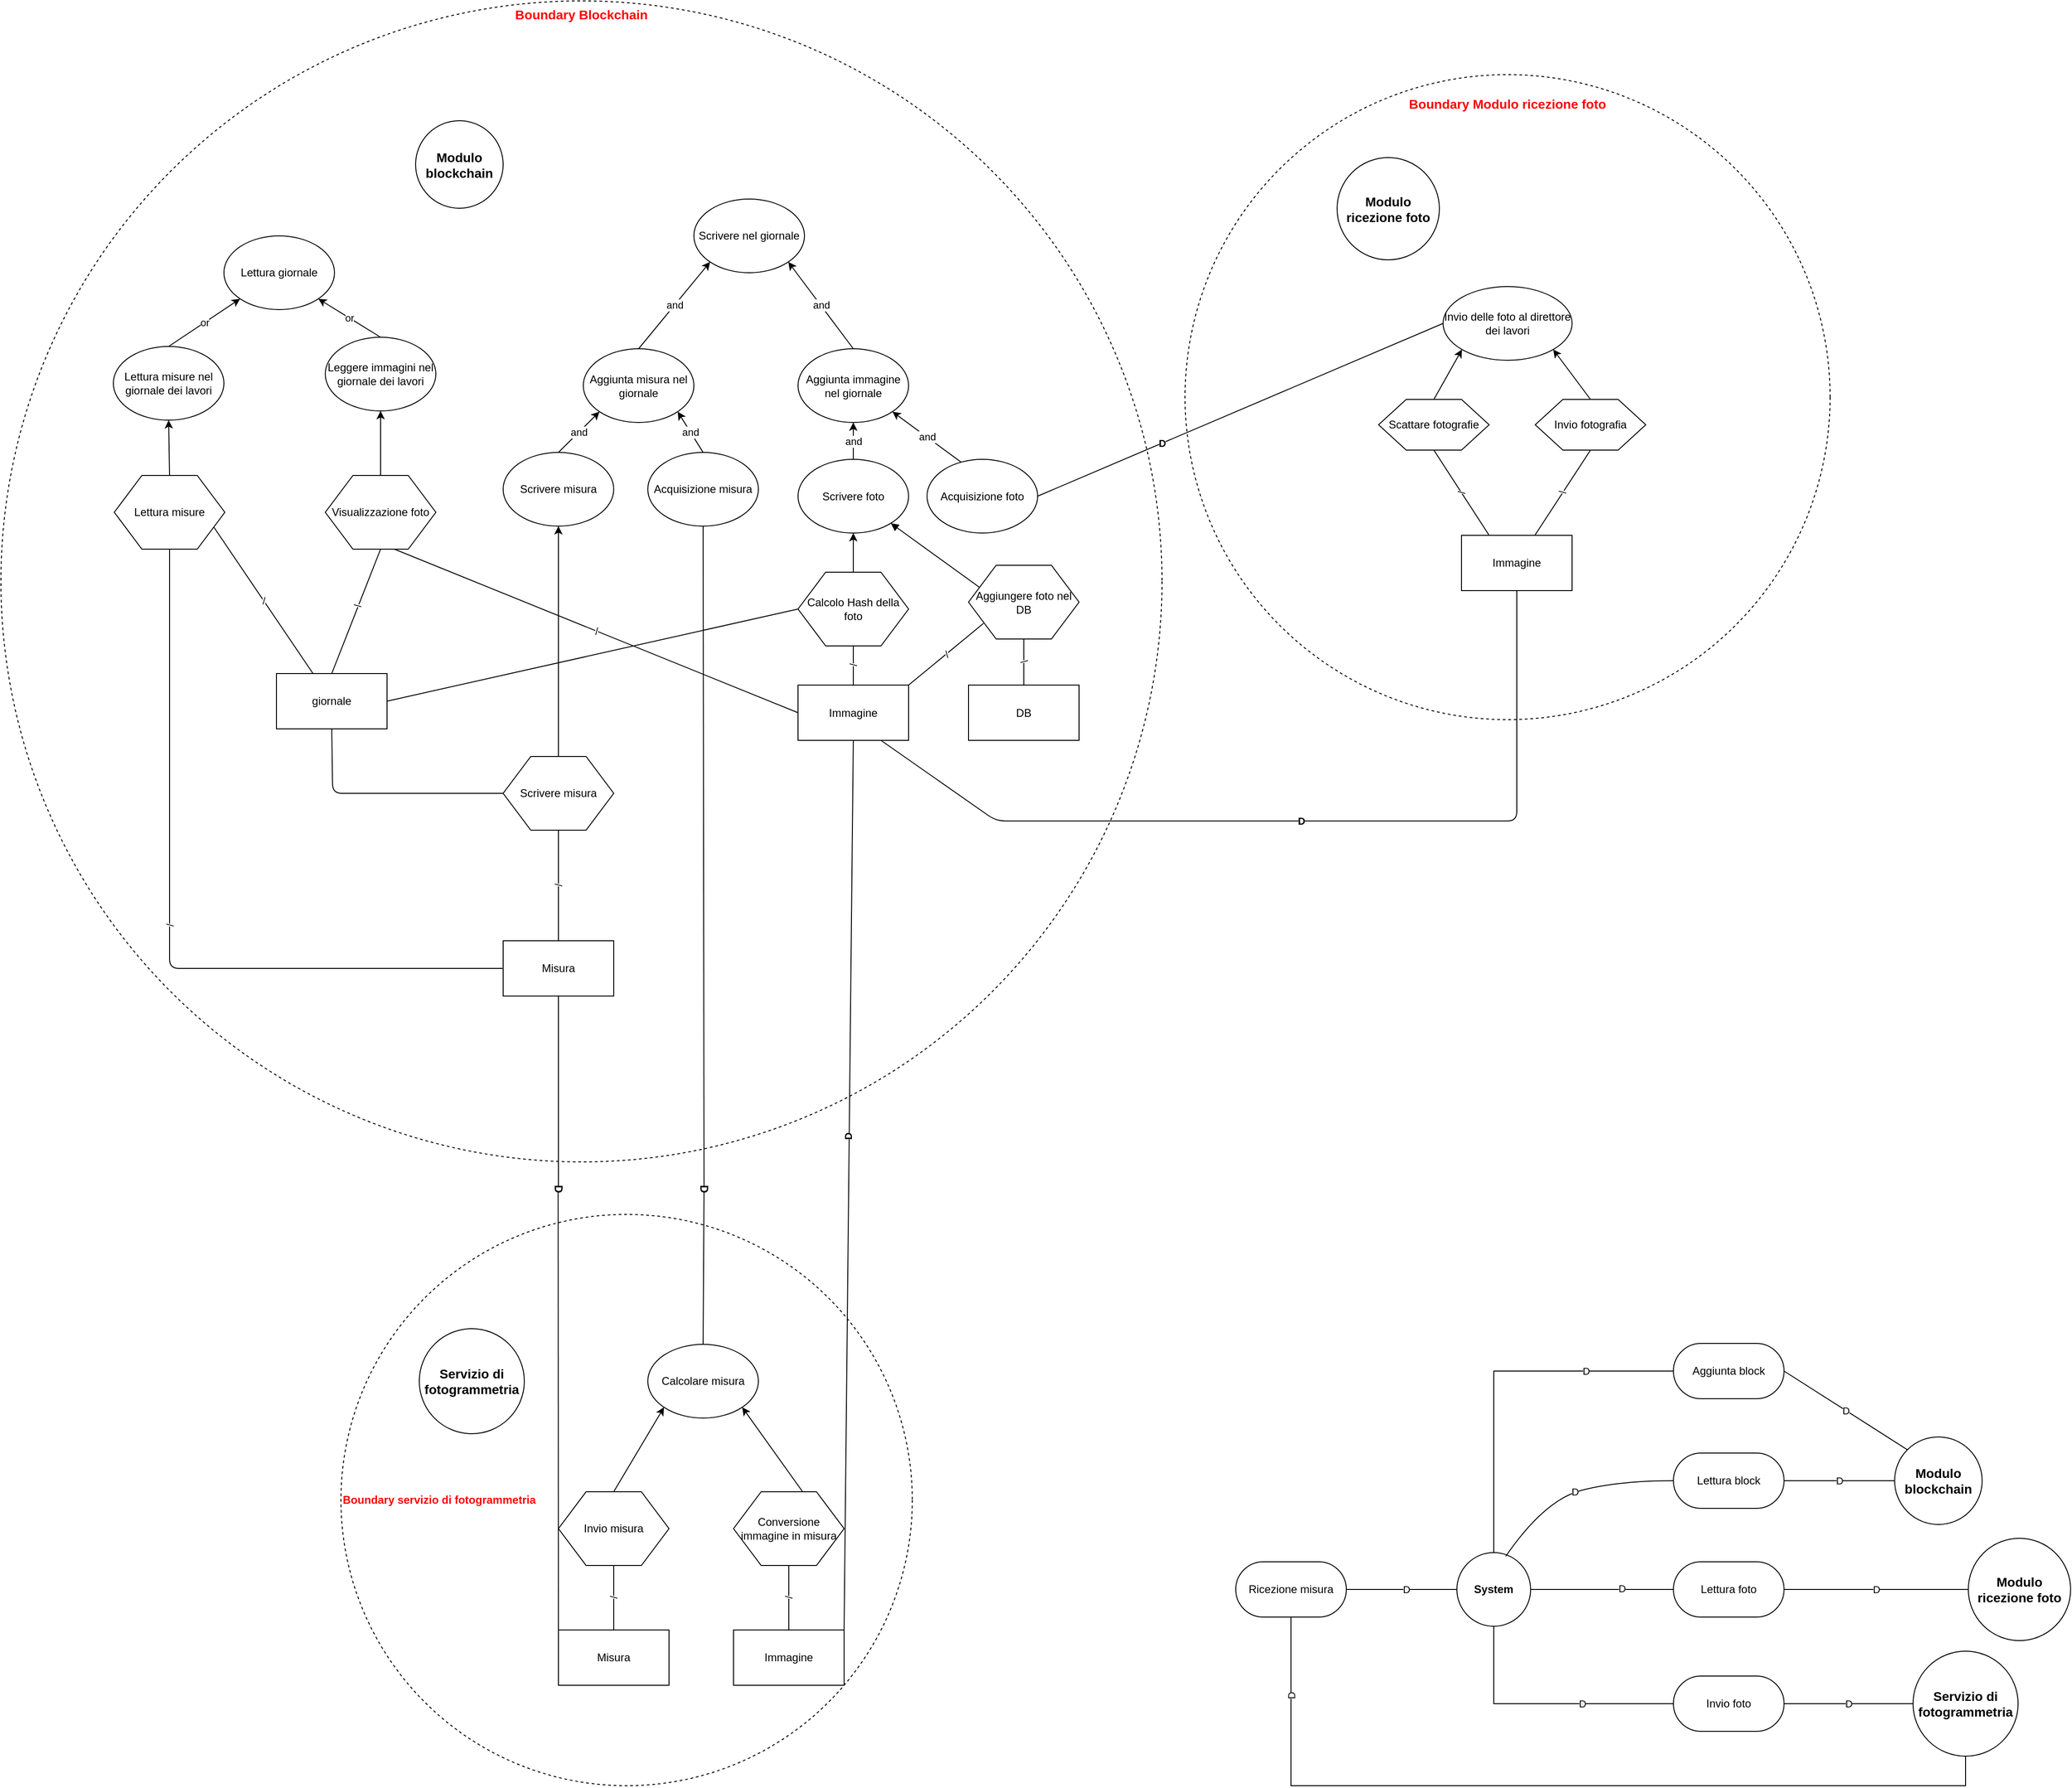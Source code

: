 <mxfile version="13.0.1" type="github">
  <diagram id="WXekA-x_xKKdpQk5buRY" name="Page-1">
    <mxGraphModel dx="2249" dy="1882" grid="1" gridSize="10" guides="1" tooltips="1" connect="1" arrows="1" fold="1" page="1" pageScale="1" pageWidth="827" pageHeight="1169" math="0" shadow="0">
      <root>
        <mxCell id="0" />
        <mxCell id="1" parent="0" />
        <mxCell id="t_3xAI16Gsf8tu39YJwn-109" value="&lt;b&gt;&lt;font color=&quot;#ff0000&quot; style=&quot;font-size: 14px&quot;&gt;Boundary Blockchain&lt;/font&gt;&lt;/b&gt;" style="ellipse;whiteSpace=wrap;html=1;aspect=fixed;dashed=1;fillColor=none;align=center;verticalAlign=top;" parent="1" vertex="1">
          <mxGeometry x="-10" y="-10" width="1260" height="1260" as="geometry" />
        </mxCell>
        <mxCell id="t_3xAI16Gsf8tu39YJwn-1" value="" style="endArrow=none;html=1;entryX=0.5;entryY=1;entryDx=0;entryDy=0;exitX=0.5;exitY=0;exitDx=0;exitDy=0;horizontal=1;fontStyle=1;labelPosition=center;verticalLabelPosition=middle;align=center;verticalAlign=middle;anchorPointDirection=1;" parent="1" source="t_3xAI16Gsf8tu39YJwn-67" target="t_3xAI16Gsf8tu39YJwn-53" edge="1">
          <mxGeometry x="-0.618" y="12" width="50" height="50" relative="1" as="geometry">
            <mxPoint x="695" y="760" as="sourcePoint" />
            <mxPoint x="745" y="710" as="targetPoint" />
            <mxPoint as="offset" />
          </mxGeometry>
        </mxCell>
        <mxCell id="t_3xAI16Gsf8tu39YJwn-3" value="&lt;b&gt;&lt;font style=&quot;font-size: 14px&quot;&gt;Modulo blockchain&lt;/font&gt;&lt;/b&gt;" style="ellipse;whiteSpace=wrap;html=1;aspect=fixed;" parent="1" vertex="1">
          <mxGeometry x="2045" y="1548.5" width="95" height="95" as="geometry" />
        </mxCell>
        <mxCell id="t_3xAI16Gsf8tu39YJwn-4" value="&lt;b style=&quot;font-size: 14px;&quot;&gt;Servizio di fotogrammetria&lt;/b&gt;" style="ellipse;whiteSpace=wrap;html=1;aspect=fixed;fontSize=14;" parent="1" vertex="1">
          <mxGeometry x="444" y="1431" width="114" height="114" as="geometry" />
        </mxCell>
        <mxCell id="t_3xAI16Gsf8tu39YJwn-5" value="Invio fotografia" style="shape=hexagon;perimeter=hexagonPerimeter2;whiteSpace=wrap;html=1;" parent="1" vertex="1">
          <mxGeometry x="1655" y="422.5" width="120" height="55" as="geometry" />
        </mxCell>
        <mxCell id="t_3xAI16Gsf8tu39YJwn-6" value="Scattare fotografie" style="shape=hexagon;perimeter=hexagonPerimeter2;whiteSpace=wrap;html=1;" parent="1" vertex="1">
          <mxGeometry x="1485" y="422.5" width="120" height="55" as="geometry" />
        </mxCell>
        <mxCell id="t_3xAI16Gsf8tu39YJwn-7" value="Invio delle foto al direttore dei lavori" style="ellipse;whiteSpace=wrap;html=1;" parent="1" vertex="1">
          <mxGeometry x="1555" y="300" width="140" height="80" as="geometry" />
        </mxCell>
        <mxCell id="t_3xAI16Gsf8tu39YJwn-8" value="Immagine" style="rounded=0;whiteSpace=wrap;html=1;" parent="1" vertex="1">
          <mxGeometry x="855" y="732.5" width="120" height="60" as="geometry" />
        </mxCell>
        <mxCell id="t_3xAI16Gsf8tu39YJwn-9" value="D" style="endArrow=none;html=1;entryX=0;entryY=0.5;entryDx=0;entryDy=0;exitX=1;exitY=0.5;exitDx=0;exitDy=0;horizontal=1;verticalAlign=middle;comic=0;fontStyle=1" parent="1" source="t_3xAI16Gsf8tu39YJwn-47" target="t_3xAI16Gsf8tu39YJwn-7" edge="1">
          <mxGeometry x="-0.386" width="50" height="50" relative="1" as="geometry">
            <mxPoint x="905" y="515" as="sourcePoint" />
            <mxPoint x="955" y="465" as="targetPoint" />
            <mxPoint as="offset" />
          </mxGeometry>
        </mxCell>
        <mxCell id="t_3xAI16Gsf8tu39YJwn-10" value="Calcolo Hash della foto" style="shape=hexagon;perimeter=hexagonPerimeter2;whiteSpace=wrap;html=1;" parent="1" vertex="1">
          <mxGeometry x="855" y="610" width="120" height="80" as="geometry" />
        </mxCell>
        <mxCell id="t_3xAI16Gsf8tu39YJwn-11" value="Aggiunta immagine nel giornale" style="ellipse;whiteSpace=wrap;html=1;" parent="1" vertex="1">
          <mxGeometry x="855" y="367.5" width="120" height="80" as="geometry" />
        </mxCell>
        <mxCell id="t_3xAI16Gsf8tu39YJwn-12" value="Lettura giornale" style="ellipse;whiteSpace=wrap;html=1;" parent="1" vertex="1">
          <mxGeometry x="232" y="245" width="120" height="80" as="geometry" />
        </mxCell>
        <mxCell id="t_3xAI16Gsf8tu39YJwn-13" value="Scrivere nel giornale" style="ellipse;whiteSpace=wrap;html=1;" parent="1" vertex="1">
          <mxGeometry x="742" y="205" width="120" height="80" as="geometry" />
        </mxCell>
        <mxCell id="t_3xAI16Gsf8tu39YJwn-14" value="Lettura misure nel giornale dei lavori" style="ellipse;whiteSpace=wrap;html=1;" parent="1" vertex="1">
          <mxGeometry x="112" y="365" width="120" height="80" as="geometry" />
        </mxCell>
        <mxCell id="t_3xAI16Gsf8tu39YJwn-15" value="Leggere immagini nel giornale dei lavori" style="ellipse;whiteSpace=wrap;html=1;" parent="1" vertex="1">
          <mxGeometry x="342" y="355" width="120" height="80" as="geometry" />
        </mxCell>
        <mxCell id="t_3xAI16Gsf8tu39YJwn-16" value="Lettura misure" style="shape=hexagon;perimeter=hexagonPerimeter2;whiteSpace=wrap;html=1;" parent="1" vertex="1">
          <mxGeometry x="113" y="505" width="120" height="80" as="geometry" />
        </mxCell>
        <mxCell id="t_3xAI16Gsf8tu39YJwn-17" value="Visualizzazione foto" style="shape=hexagon;perimeter=hexagonPerimeter2;whiteSpace=wrap;html=1;" parent="1" vertex="1">
          <mxGeometry x="342" y="505" width="120" height="80" as="geometry" />
        </mxCell>
        <mxCell id="t_3xAI16Gsf8tu39YJwn-18" value="giornale" style="rounded=0;whiteSpace=wrap;html=1;" parent="1" vertex="1">
          <mxGeometry x="289" y="720" width="120" height="60" as="geometry" />
        </mxCell>
        <mxCell id="t_3xAI16Gsf8tu39YJwn-19" value="" style="endArrow=none;html=1;exitX=1;exitY=0.5;exitDx=0;exitDy=0;horizontal=0;entryX=0;entryY=0.5;entryDx=0;entryDy=0;fontStyle=1" parent="1" source="t_3xAI16Gsf8tu39YJwn-18" target="t_3xAI16Gsf8tu39YJwn-10" edge="1">
          <mxGeometry x="0.463" y="88" width="50" height="50" relative="1" as="geometry">
            <mxPoint x="192" y="815" as="sourcePoint" />
            <mxPoint x="572" y="485" as="targetPoint" />
            <mxPoint as="offset" />
          </mxGeometry>
        </mxCell>
        <mxCell id="t_3xAI16Gsf8tu39YJwn-20" value="Aggiunta misura nel giornale" style="ellipse;whiteSpace=wrap;html=1;" parent="1" vertex="1">
          <mxGeometry x="622" y="367.5" width="120" height="80" as="geometry" />
        </mxCell>
        <mxCell id="t_3xAI16Gsf8tu39YJwn-21" value="Conversione immagine in misura" style="shape=hexagon;perimeter=hexagonPerimeter2;whiteSpace=wrap;html=1;" parent="1" vertex="1">
          <mxGeometry x="785" y="1608" width="120" height="80" as="geometry" />
        </mxCell>
        <mxCell id="t_3xAI16Gsf8tu39YJwn-22" value="Immagine" style="rounded=0;whiteSpace=wrap;html=1;" parent="1" vertex="1">
          <mxGeometry x="785" y="1758" width="120" height="60" as="geometry" />
        </mxCell>
        <mxCell id="t_3xAI16Gsf8tu39YJwn-23" value="Misura" style="rounded=0;whiteSpace=wrap;html=1;" parent="1" vertex="1">
          <mxGeometry x="535" y="1010" width="120" height="60" as="geometry" />
        </mxCell>
        <mxCell id="t_3xAI16Gsf8tu39YJwn-24" value="" style="endArrow=none;html=1;entryX=0.5;entryY=1;entryDx=0;entryDy=0;horizontal=1;exitX=0;exitY=0.5;exitDx=0;exitDy=0;fontStyle=1" parent="1" source="t_3xAI16Gsf8tu39YJwn-68" target="t_3xAI16Gsf8tu39YJwn-23" edge="1">
          <mxGeometry x="0.581" width="50" height="50" relative="1" as="geometry">
            <mxPoint x="905" y="1475" as="sourcePoint" />
            <mxPoint x="975" y="705" as="targetPoint" />
            <mxPoint as="offset" />
          </mxGeometry>
        </mxCell>
        <mxCell id="t_3xAI16Gsf8tu39YJwn-25" value="or" style="endArrow=classic;html=1;entryX=0;entryY=1;entryDx=0;entryDy=0;exitX=0.5;exitY=0;exitDx=0;exitDy=0;" parent="1" source="t_3xAI16Gsf8tu39YJwn-14" target="t_3xAI16Gsf8tu39YJwn-12" edge="1">
          <mxGeometry width="50" height="50" relative="1" as="geometry">
            <mxPoint x="722" y="605" as="sourcePoint" />
            <mxPoint x="772" y="555" as="targetPoint" />
          </mxGeometry>
        </mxCell>
        <mxCell id="t_3xAI16Gsf8tu39YJwn-26" value="or" style="endArrow=classic;html=1;entryX=1;entryY=1;entryDx=0;entryDy=0;exitX=0.5;exitY=0;exitDx=0;exitDy=0;" parent="1" source="t_3xAI16Gsf8tu39YJwn-15" target="t_3xAI16Gsf8tu39YJwn-12" edge="1">
          <mxGeometry width="50" height="50" relative="1" as="geometry">
            <mxPoint x="262" y="365" as="sourcePoint" />
            <mxPoint x="299.574" y="333.284" as="targetPoint" />
          </mxGeometry>
        </mxCell>
        <mxCell id="t_3xAI16Gsf8tu39YJwn-27" value="" style="endArrow=classic;html=1;entryX=0.5;entryY=1;entryDx=0;entryDy=0;exitX=0.5;exitY=0;exitDx=0;exitDy=0;" parent="1" source="t_3xAI16Gsf8tu39YJwn-17" target="t_3xAI16Gsf8tu39YJwn-15" edge="1">
          <mxGeometry width="50" height="50" relative="1" as="geometry">
            <mxPoint x="502" y="495" as="sourcePoint" />
            <mxPoint x="552" y="445" as="targetPoint" />
          </mxGeometry>
        </mxCell>
        <mxCell id="t_3xAI16Gsf8tu39YJwn-28" value="" style="endArrow=classic;html=1;entryX=0.5;entryY=1;entryDx=0;entryDy=0;exitX=0.5;exitY=0;exitDx=0;exitDy=0;" parent="1" source="t_3xAI16Gsf8tu39YJwn-16" target="t_3xAI16Gsf8tu39YJwn-14" edge="1">
          <mxGeometry width="50" height="50" relative="1" as="geometry">
            <mxPoint x="332" y="495" as="sourcePoint" />
            <mxPoint x="332" y="455" as="targetPoint" />
          </mxGeometry>
        </mxCell>
        <mxCell id="t_3xAI16Gsf8tu39YJwn-29" value="/" style="endArrow=none;html=1;exitX=0;exitY=0.5;exitDx=0;exitDy=0;horizontal=0;entryX=0.5;entryY=1;entryDx=0;entryDy=0;" parent="1" source="t_3xAI16Gsf8tu39YJwn-23" target="t_3xAI16Gsf8tu39YJwn-16" edge="1">
          <mxGeometry width="50" height="50" relative="1" as="geometry">
            <mxPoint x="173" y="690" as="sourcePoint" />
            <mxPoint x="472" y="455" as="targetPoint" />
            <Array as="points">
              <mxPoint x="173" y="1040" />
            </Array>
          </mxGeometry>
        </mxCell>
        <mxCell id="t_3xAI16Gsf8tu39YJwn-30" value="/" style="endArrow=none;html=1;horizontal=0;exitX=0.5;exitY=0;exitDx=0;exitDy=0;entryX=0.5;entryY=1;entryDx=0;entryDy=0;" parent="1" source="t_3xAI16Gsf8tu39YJwn-18" target="t_3xAI16Gsf8tu39YJwn-17" edge="1">
          <mxGeometry x="0.077" width="50" height="50" relative="1" as="geometry">
            <mxPoint x="402" y="620" as="sourcePoint" />
            <mxPoint x="402" y="580" as="targetPoint" />
            <mxPoint as="offset" />
          </mxGeometry>
        </mxCell>
        <mxCell id="t_3xAI16Gsf8tu39YJwn-31" value="and" style="endArrow=classic;html=1;entryX=1;entryY=1;entryDx=0;entryDy=0;exitX=0.5;exitY=0;exitDx=0;exitDy=0;" parent="1" source="t_3xAI16Gsf8tu39YJwn-11" target="t_3xAI16Gsf8tu39YJwn-13" edge="1">
          <mxGeometry width="50" height="50" relative="1" as="geometry">
            <mxPoint x="672" y="330" as="sourcePoint" />
            <mxPoint x="699.574" y="278.284" as="targetPoint" />
          </mxGeometry>
        </mxCell>
        <mxCell id="t_3xAI16Gsf8tu39YJwn-32" value="and" style="endArrow=classic;html=1;exitX=0.5;exitY=0;exitDx=0;exitDy=0;entryX=0;entryY=1;entryDx=0;entryDy=0;" parent="1" source="t_3xAI16Gsf8tu39YJwn-20" target="t_3xAI16Gsf8tu39YJwn-13" edge="1">
          <mxGeometry width="50" height="50" relative="1" as="geometry">
            <mxPoint x="822" y="330" as="sourcePoint" />
            <mxPoint x="784.426" y="278.284" as="targetPoint" />
          </mxGeometry>
        </mxCell>
        <mxCell id="t_3xAI16Gsf8tu39YJwn-33" value="" style="endArrow=classic;html=1;entryX=0.5;entryY=1;entryDx=0;entryDy=0;exitX=0.5;exitY=0;exitDx=0;exitDy=0;" parent="1" source="t_3xAI16Gsf8tu39YJwn-10" target="t_3xAI16Gsf8tu39YJwn-48" edge="1">
          <mxGeometry width="50" height="50" relative="1" as="geometry">
            <mxPoint x="705" y="547.5" as="sourcePoint" />
            <mxPoint x="705" y="507.5" as="targetPoint" />
          </mxGeometry>
        </mxCell>
        <mxCell id="t_3xAI16Gsf8tu39YJwn-34" value="/" style="endArrow=none;html=1;exitX=0.5;exitY=0;exitDx=0;exitDy=0;horizontal=0;entryX=0.5;entryY=1;entryDx=0;entryDy=0;" parent="1" source="t_3xAI16Gsf8tu39YJwn-8" target="t_3xAI16Gsf8tu39YJwn-10" edge="1">
          <mxGeometry width="50" height="50" relative="1" as="geometry">
            <mxPoint x="545" y="787.5" as="sourcePoint" />
            <mxPoint x="915.0" y="777.5" as="targetPoint" />
          </mxGeometry>
        </mxCell>
        <mxCell id="t_3xAI16Gsf8tu39YJwn-35" value="/" style="endArrow=none;html=1;exitX=0.5;exitY=0;exitDx=0;exitDy=0;horizontal=0;entryX=0.5;entryY=1;entryDx=0;entryDy=0;" parent="1" source="t_3xAI16Gsf8tu39YJwn-23" target="t_3xAI16Gsf8tu39YJwn-57" edge="1">
          <mxGeometry width="50" height="50" relative="1" as="geometry">
            <mxPoint x="22" y="1022.5" as="sourcePoint" />
            <mxPoint x="682" y="897.5" as="targetPoint" />
          </mxGeometry>
        </mxCell>
        <mxCell id="t_3xAI16Gsf8tu39YJwn-36" value="" style="endArrow=classic;html=1;entryX=1;entryY=1;entryDx=0;entryDy=0;exitX=0.5;exitY=0;exitDx=0;exitDy=0;" parent="1" source="t_3xAI16Gsf8tu39YJwn-5" target="t_3xAI16Gsf8tu39YJwn-7" edge="1">
          <mxGeometry width="50" height="50" relative="1" as="geometry">
            <mxPoint x="845" y="510" as="sourcePoint" />
            <mxPoint x="845" y="465" as="targetPoint" />
          </mxGeometry>
        </mxCell>
        <mxCell id="t_3xAI16Gsf8tu39YJwn-37" value="/" style="endArrow=none;html=1;entryX=0.5;entryY=0;entryDx=0;entryDy=0;exitX=0.5;exitY=1;exitDx=0;exitDy=0;horizontal=0;" parent="1" source="t_3xAI16Gsf8tu39YJwn-21" target="t_3xAI16Gsf8tu39YJwn-22" edge="1">
          <mxGeometry width="50" height="50" relative="1" as="geometry">
            <mxPoint x="608" y="1797" as="sourcePoint" />
            <mxPoint x="658" y="1747" as="targetPoint" />
          </mxGeometry>
        </mxCell>
        <mxCell id="t_3xAI16Gsf8tu39YJwn-38" value="Immagine" style="rounded=0;whiteSpace=wrap;html=1;" parent="1" vertex="1">
          <mxGeometry x="1575" y="570" width="120" height="60" as="geometry" />
        </mxCell>
        <mxCell id="t_3xAI16Gsf8tu39YJwn-42" value="Calcolare misura" style="ellipse;whiteSpace=wrap;html=1;" parent="1" vertex="1">
          <mxGeometry x="692" y="1448" width="120" height="80" as="geometry" />
        </mxCell>
        <mxCell id="t_3xAI16Gsf8tu39YJwn-43" value="" style="endArrow=classic;html=1;exitX=0.625;exitY=0;exitDx=0;exitDy=0;entryX=1;entryY=1;entryDx=0;entryDy=0;" parent="1" source="t_3xAI16Gsf8tu39YJwn-21" target="t_3xAI16Gsf8tu39YJwn-42" edge="1">
          <mxGeometry width="50" height="50" relative="1" as="geometry">
            <mxPoint x="472" y="1727" as="sourcePoint" />
            <mxPoint x="522" y="1677" as="targetPoint" />
          </mxGeometry>
        </mxCell>
        <mxCell id="t_3xAI16Gsf8tu39YJwn-44" value="/" style="endArrow=none;html=1;entryX=0.5;entryY=1;entryDx=0;entryDy=0;horizontal=0;" parent="1" source="t_3xAI16Gsf8tu39YJwn-38" target="t_3xAI16Gsf8tu39YJwn-5" edge="1">
          <mxGeometry width="50" height="50" relative="1" as="geometry">
            <mxPoint x="1695" y="585" as="sourcePoint" />
            <mxPoint x="1745" y="535" as="targetPoint" />
          </mxGeometry>
        </mxCell>
        <mxCell id="t_3xAI16Gsf8tu39YJwn-45" value="/" style="endArrow=none;html=1;entryX=0.5;entryY=1;entryDx=0;entryDy=0;exitX=0.25;exitY=0;exitDx=0;exitDy=0;horizontal=0;" parent="1" source="t_3xAI16Gsf8tu39YJwn-38" target="t_3xAI16Gsf8tu39YJwn-6" edge="1">
          <mxGeometry width="50" height="50" relative="1" as="geometry">
            <mxPoint x="1695" y="585" as="sourcePoint" />
            <mxPoint x="1745" y="535" as="targetPoint" />
          </mxGeometry>
        </mxCell>
        <mxCell id="t_3xAI16Gsf8tu39YJwn-46" value="" style="endArrow=classic;html=1;entryX=0;entryY=1;entryDx=0;entryDy=0;exitX=0.5;exitY=0;exitDx=0;exitDy=0;" parent="1" source="t_3xAI16Gsf8tu39YJwn-6" target="t_3xAI16Gsf8tu39YJwn-7" edge="1">
          <mxGeometry width="50" height="50" relative="1" as="geometry">
            <mxPoint x="1695" y="585" as="sourcePoint" />
            <mxPoint x="1745" y="535" as="targetPoint" />
          </mxGeometry>
        </mxCell>
        <mxCell id="t_3xAI16Gsf8tu39YJwn-47" value="Acquisizione foto" style="ellipse;whiteSpace=wrap;html=1;" parent="1" vertex="1">
          <mxGeometry x="995" y="487.5" width="120" height="80" as="geometry" />
        </mxCell>
        <mxCell id="t_3xAI16Gsf8tu39YJwn-48" value="Scrivere foto" style="ellipse;whiteSpace=wrap;html=1;" parent="1" vertex="1">
          <mxGeometry x="855" y="487.5" width="120" height="80" as="geometry" />
        </mxCell>
        <mxCell id="t_3xAI16Gsf8tu39YJwn-49" value="and" style="endArrow=classic;html=1;entryX=0.5;entryY=1;entryDx=0;entryDy=0;exitX=0.5;exitY=0;exitDx=0;exitDy=0;" parent="1" source="t_3xAI16Gsf8tu39YJwn-48" target="t_3xAI16Gsf8tu39YJwn-11" edge="1">
          <mxGeometry width="50" height="50" relative="1" as="geometry">
            <mxPoint x="968" y="622.5" as="sourcePoint" />
            <mxPoint x="1018" y="572.5" as="targetPoint" />
          </mxGeometry>
        </mxCell>
        <mxCell id="t_3xAI16Gsf8tu39YJwn-50" value="and" style="endArrow=classic;html=1;entryX=1;entryY=1;entryDx=0;entryDy=0;exitX=0.308;exitY=0.038;exitDx=0;exitDy=0;exitPerimeter=0;" parent="1" source="t_3xAI16Gsf8tu39YJwn-47" target="t_3xAI16Gsf8tu39YJwn-11" edge="1">
          <mxGeometry width="50" height="50" relative="1" as="geometry">
            <mxPoint x="968" y="622.5" as="sourcePoint" />
            <mxPoint x="1018" y="572.5" as="targetPoint" />
          </mxGeometry>
        </mxCell>
        <mxCell id="t_3xAI16Gsf8tu39YJwn-51" value="D" style="endArrow=none;html=1;exitX=0.75;exitY=1;exitDx=0;exitDy=0;entryX=0.5;entryY=1;entryDx=0;entryDy=0;fontStyle=1" parent="1" source="t_3xAI16Gsf8tu39YJwn-8" target="t_3xAI16Gsf8tu39YJwn-38" edge="1">
          <mxGeometry width="50" height="50" relative="1" as="geometry">
            <mxPoint x="855" y="580" as="sourcePoint" />
            <mxPoint x="905" y="530" as="targetPoint" />
            <Array as="points">
              <mxPoint x="1070" y="880" />
              <mxPoint x="1635" y="880" />
            </Array>
          </mxGeometry>
        </mxCell>
        <mxCell id="t_3xAI16Gsf8tu39YJwn-52" value="/" style="endArrow=none;html=1;entryX=0.625;entryY=1;entryDx=0;entryDy=0;exitX=0;exitY=0.5;exitDx=0;exitDy=0;" parent="1" source="t_3xAI16Gsf8tu39YJwn-8" target="t_3xAI16Gsf8tu39YJwn-17" edge="1">
          <mxGeometry width="50" height="50" relative="1" as="geometry">
            <mxPoint x="485" y="600" as="sourcePoint" />
            <mxPoint x="535" y="550" as="targetPoint" />
          </mxGeometry>
        </mxCell>
        <mxCell id="t_3xAI16Gsf8tu39YJwn-53" value="Acquisizione misura" style="ellipse;whiteSpace=wrap;html=1;" parent="1" vertex="1">
          <mxGeometry x="692" y="480" width="120" height="80" as="geometry" />
        </mxCell>
        <mxCell id="t_3xAI16Gsf8tu39YJwn-54" value="Scrivere misura" style="ellipse;whiteSpace=wrap;html=1;" parent="1" vertex="1">
          <mxGeometry x="535" y="480" width="120" height="80" as="geometry" />
        </mxCell>
        <mxCell id="t_3xAI16Gsf8tu39YJwn-55" value="and" style="endArrow=classic;html=1;entryX=1;entryY=1;entryDx=0;entryDy=0;exitX=0.5;exitY=0;exitDx=0;exitDy=0;" parent="1" source="t_3xAI16Gsf8tu39YJwn-53" target="t_3xAI16Gsf8tu39YJwn-20" edge="1">
          <mxGeometry width="50" height="50" relative="1" as="geometry">
            <mxPoint x="735" y="590" as="sourcePoint" />
            <mxPoint x="785" y="540" as="targetPoint" />
          </mxGeometry>
        </mxCell>
        <mxCell id="t_3xAI16Gsf8tu39YJwn-56" value="and" style="endArrow=classic;html=1;entryX=0;entryY=1;entryDx=0;entryDy=0;exitX=0.5;exitY=0;exitDx=0;exitDy=0;" parent="1" source="t_3xAI16Gsf8tu39YJwn-54" target="t_3xAI16Gsf8tu39YJwn-20" edge="1">
          <mxGeometry width="50" height="50" relative="1" as="geometry">
            <mxPoint x="735" y="590" as="sourcePoint" />
            <mxPoint x="785" y="540" as="targetPoint" />
          </mxGeometry>
        </mxCell>
        <mxCell id="t_3xAI16Gsf8tu39YJwn-57" value="Scrivere misura" style="shape=hexagon;perimeter=hexagonPerimeter2;whiteSpace=wrap;html=1;" parent="1" vertex="1">
          <mxGeometry x="535" y="810" width="120" height="80" as="geometry" />
        </mxCell>
        <mxCell id="t_3xAI16Gsf8tu39YJwn-58" value="" style="endArrow=classic;html=1;exitX=0.5;exitY=0;exitDx=0;exitDy=0;entryX=0.5;entryY=1;entryDx=0;entryDy=0;" parent="1" source="t_3xAI16Gsf8tu39YJwn-57" target="t_3xAI16Gsf8tu39YJwn-54" edge="1">
          <mxGeometry width="50" height="50" relative="1" as="geometry">
            <mxPoint x="625" y="740" as="sourcePoint" />
            <mxPoint x="615" y="560" as="targetPoint" />
          </mxGeometry>
        </mxCell>
        <mxCell id="t_3xAI16Gsf8tu39YJwn-59" value="" style="endArrow=none;html=1;exitX=0.5;exitY=1;exitDx=0;exitDy=0;entryX=0;entryY=0.5;entryDx=0;entryDy=0;" parent="1" source="t_3xAI16Gsf8tu39YJwn-18" target="t_3xAI16Gsf8tu39YJwn-57" edge="1">
          <mxGeometry x="0.384" y="-56" width="50" height="50" relative="1" as="geometry">
            <mxPoint x="625" y="830" as="sourcePoint" />
            <mxPoint x="675" y="780" as="targetPoint" />
            <mxPoint as="offset" />
            <Array as="points">
              <mxPoint x="350" y="850" />
            </Array>
          </mxGeometry>
        </mxCell>
        <mxCell id="t_3xAI16Gsf8tu39YJwn-60" value="/" style="endArrow=none;html=1;entryX=1;entryY=0.75;entryDx=0;entryDy=0;" parent="1" source="t_3xAI16Gsf8tu39YJwn-18" target="t_3xAI16Gsf8tu39YJwn-16" edge="1">
          <mxGeometry width="50" height="50" relative="1" as="geometry">
            <mxPoint x="345" y="830" as="sourcePoint" />
            <mxPoint x="395" y="780" as="targetPoint" />
          </mxGeometry>
        </mxCell>
        <mxCell id="t_3xAI16Gsf8tu39YJwn-61" value="D" style="endArrow=none;html=1;entryX=0.5;entryY=1;entryDx=0;entryDy=0;exitX=1;exitY=0;exitDx=0;exitDy=0;horizontal=0;fontStyle=1" parent="1" source="t_3xAI16Gsf8tu39YJwn-22" target="t_3xAI16Gsf8tu39YJwn-8" edge="1">
          <mxGeometry x="0.108" y="1" width="50" height="50" relative="1" as="geometry">
            <mxPoint x="695" y="960" as="sourcePoint" />
            <mxPoint x="925" y="810" as="targetPoint" />
            <mxPoint as="offset" />
          </mxGeometry>
        </mxCell>
        <mxCell id="t_3xAI16Gsf8tu39YJwn-62" value="Invio misura" style="shape=hexagon;perimeter=hexagonPerimeter2;whiteSpace=wrap;html=1;" parent="1" vertex="1">
          <mxGeometry x="595" y="1608" width="120" height="80" as="geometry" />
        </mxCell>
        <mxCell id="t_3xAI16Gsf8tu39YJwn-63" value="/" style="endArrow=none;html=1;entryX=0.5;entryY=1;entryDx=0;entryDy=0;exitX=0.5;exitY=0;exitDx=0;exitDy=0;horizontal=0;" parent="1" source="t_3xAI16Gsf8tu39YJwn-64" target="t_3xAI16Gsf8tu39YJwn-62" edge="1">
          <mxGeometry width="50" height="50" relative="1" as="geometry">
            <mxPoint x="638" y="1748" as="sourcePoint" />
            <mxPoint x="578" y="1578" as="targetPoint" />
          </mxGeometry>
        </mxCell>
        <mxCell id="t_3xAI16Gsf8tu39YJwn-64" value="Misura" style="rounded=0;whiteSpace=wrap;html=1;" parent="1" vertex="1">
          <mxGeometry x="595" y="1758" width="120" height="60" as="geometry" />
        </mxCell>
        <mxCell id="t_3xAI16Gsf8tu39YJwn-65" value="" style="endArrow=classic;html=1;entryX=0;entryY=1;entryDx=0;entryDy=0;exitX=0.5;exitY=0;exitDx=0;exitDy=0;" parent="1" source="t_3xAI16Gsf8tu39YJwn-62" target="t_3xAI16Gsf8tu39YJwn-42" edge="1">
          <mxGeometry width="50" height="50" relative="1" as="geometry">
            <mxPoint x="528" y="1628" as="sourcePoint" />
            <mxPoint x="578" y="1578" as="targetPoint" />
          </mxGeometry>
        </mxCell>
        <mxCell id="t_3xAI16Gsf8tu39YJwn-66" value="" style="endArrow=none;html=1;entryX=0.5;entryY=1;entryDx=0;entryDy=0;exitX=0.5;exitY=0;exitDx=0;exitDy=0;horizontal=1;fontStyle=1;labelPosition=center;verticalLabelPosition=middle;align=center;verticalAlign=middle;anchorPointDirection=1;" parent="1" source="t_3xAI16Gsf8tu39YJwn-42" target="t_3xAI16Gsf8tu39YJwn-67" edge="1">
          <mxGeometry x="-0.618" y="12" width="50" height="50" relative="1" as="geometry">
            <mxPoint x="752" y="1448" as="sourcePoint" />
            <mxPoint x="752" y="657" as="targetPoint" />
            <mxPoint as="offset" />
          </mxGeometry>
        </mxCell>
        <mxCell id="t_3xAI16Gsf8tu39YJwn-67" value="&lt;b&gt;D&lt;/b&gt;" style="text;html=1;align=center;verticalAlign=middle;resizable=1;points=[];autosize=1;rotation=-180;horizontal=0;direction=east;fillColor=#ffffff;overflow=visible;perimeter=none;container=0;backgroundOutline=0;resizeWidth=1;resizeHeight=1;" parent="1" vertex="1">
          <mxGeometry x="742" y="1276" width="22" height="6" as="geometry" />
        </mxCell>
        <mxCell id="t_3xAI16Gsf8tu39YJwn-68" value="&lt;b&gt;D&lt;/b&gt;" style="text;html=1;align=center;verticalAlign=middle;resizable=1;points=[];autosize=1;rotation=-180;horizontal=0;direction=east;fillColor=#ffffff;overflow=visible;perimeter=none;container=0;backgroundOutline=0;resizeWidth=1;resizeHeight=1;" parent="1" vertex="1">
          <mxGeometry x="584" y="1276" width="22" height="6" as="geometry" />
        </mxCell>
        <mxCell id="t_3xAI16Gsf8tu39YJwn-69" value="" style="endArrow=none;html=1;horizontal=1;exitX=0;exitY=0.5;exitDx=0;exitDy=0;fontStyle=1;entryX=0.514;entryY=-0.058;entryDx=0;entryDy=0;entryPerimeter=0;" parent="1" source="t_3xAI16Gsf8tu39YJwn-64" target="t_3xAI16Gsf8tu39YJwn-68" edge="1">
          <mxGeometry x="0.581" width="50" height="50" relative="1" as="geometry">
            <mxPoint x="595" y="1788" as="sourcePoint" />
            <mxPoint x="595" y="1287" as="targetPoint" />
            <mxPoint as="offset" />
          </mxGeometry>
        </mxCell>
        <mxCell id="t_3xAI16Gsf8tu39YJwn-71" value="&lt;b&gt;&lt;font style=&quot;font-size: 14px&quot;&gt;Modulo ricezione foto&lt;/font&gt;&lt;/b&gt;" style="ellipse;whiteSpace=wrap;html=1;aspect=fixed;" parent="1" vertex="1">
          <mxGeometry x="2125" y="1658.5" width="111" height="111" as="geometry" />
        </mxCell>
        <mxCell id="t_3xAI16Gsf8tu39YJwn-72" value="&lt;b style=&quot;font-size: 14px;&quot;&gt;Servizio di fotogrammetria&lt;/b&gt;" style="ellipse;whiteSpace=wrap;html=1;aspect=fixed;fontSize=14;" parent="1" vertex="1">
          <mxGeometry x="2065" y="1781" width="114" height="114" as="geometry" />
        </mxCell>
        <mxCell id="t_3xAI16Gsf8tu39YJwn-83" value="D" style="edgeStyle=orthogonalEdgeStyle;rounded=0;orthogonalLoop=1;jettySize=auto;html=1;entryX=0;entryY=0.5;entryDx=0;entryDy=0;endArrow=none;endFill=0;" parent="1" source="t_3xAI16Gsf8tu39YJwn-73" target="t_3xAI16Gsf8tu39YJwn-74" edge="1">
          <mxGeometry x="0.28" y="1" relative="1" as="geometry">
            <Array as="points">
              <mxPoint x="1805" y="1714" />
            </Array>
            <mxPoint as="offset" />
          </mxGeometry>
        </mxCell>
        <mxCell id="t_3xAI16Gsf8tu39YJwn-84" value="D" style="edgeStyle=orthogonalEdgeStyle;rounded=0;orthogonalLoop=1;jettySize=auto;html=1;entryX=0;entryY=0.5;entryDx=0;entryDy=0;endArrow=none;endFill=0;" parent="1" source="t_3xAI16Gsf8tu39YJwn-73" target="t_3xAI16Gsf8tu39YJwn-78" edge="1">
          <mxGeometry x="0.286" relative="1" as="geometry">
            <Array as="points">
              <mxPoint x="1610" y="1838" />
            </Array>
            <mxPoint as="offset" />
          </mxGeometry>
        </mxCell>
        <mxCell id="t_3xAI16Gsf8tu39YJwn-86" value="D" style="edgeStyle=orthogonalEdgeStyle;rounded=0;orthogonalLoop=1;jettySize=auto;html=1;entryX=0;entryY=0.5;entryDx=0;entryDy=0;endArrow=none;endFill=0;" parent="1" source="t_3xAI16Gsf8tu39YJwn-73" target="t_3xAI16Gsf8tu39YJwn-85" edge="1">
          <mxGeometry x="-0.542" relative="1" as="geometry">
            <Array as="points">
              <mxPoint x="1610" y="1704" />
            </Array>
            <mxPoint as="offset" />
          </mxGeometry>
        </mxCell>
        <mxCell id="t_3xAI16Gsf8tu39YJwn-95" value="D" style="edgeStyle=orthogonalEdgeStyle;rounded=0;orthogonalLoop=1;jettySize=auto;html=1;entryX=0;entryY=0.5;entryDx=0;entryDy=0;endArrow=none;endFill=0;" parent="1" source="t_3xAI16Gsf8tu39YJwn-73" target="t_3xAI16Gsf8tu39YJwn-90" edge="1">
          <mxGeometry x="0.515" relative="1" as="geometry">
            <Array as="points">
              <mxPoint x="1610" y="1477" />
            </Array>
            <mxPoint as="offset" />
          </mxGeometry>
        </mxCell>
        <mxCell id="t_3xAI16Gsf8tu39YJwn-73" value="&lt;b&gt;System&lt;/b&gt;" style="ellipse;whiteSpace=wrap;html=1;aspect=fixed;" parent="1" vertex="1">
          <mxGeometry x="1570" y="1674" width="80" height="80" as="geometry" />
        </mxCell>
        <mxCell id="t_3xAI16Gsf8tu39YJwn-76" value="D" style="edgeStyle=orthogonalEdgeStyle;rounded=0;orthogonalLoop=1;jettySize=auto;html=1;entryX=0;entryY=0.5;entryDx=0;entryDy=0;endArrow=none;endFill=0;" parent="1" source="t_3xAI16Gsf8tu39YJwn-74" target="t_3xAI16Gsf8tu39YJwn-71" edge="1">
          <mxGeometry relative="1" as="geometry" />
        </mxCell>
        <mxCell id="t_3xAI16Gsf8tu39YJwn-74" value="Lettura foto" style="rounded=1;whiteSpace=wrap;html=1;arcSize=50;" parent="1" vertex="1">
          <mxGeometry x="1805" y="1684" width="120" height="60" as="geometry" />
        </mxCell>
        <mxCell id="t_3xAI16Gsf8tu39YJwn-80" value="D" style="edgeStyle=orthogonalEdgeStyle;rounded=0;orthogonalLoop=1;jettySize=auto;html=1;entryX=0;entryY=0.5;entryDx=0;entryDy=0;endArrow=none;endFill=0;" parent="1" source="t_3xAI16Gsf8tu39YJwn-77" target="t_3xAI16Gsf8tu39YJwn-3" edge="1">
          <mxGeometry relative="1" as="geometry" />
        </mxCell>
        <mxCell id="t_3xAI16Gsf8tu39YJwn-77" value="Lettura block" style="rounded=1;whiteSpace=wrap;html=1;arcSize=50;" parent="1" vertex="1">
          <mxGeometry x="1805" y="1566" width="120" height="60" as="geometry" />
        </mxCell>
        <mxCell id="t_3xAI16Gsf8tu39YJwn-82" value="D" style="edgeStyle=orthogonalEdgeStyle;rounded=0;orthogonalLoop=1;jettySize=auto;html=1;entryX=0;entryY=0.5;entryDx=0;entryDy=0;endArrow=none;endFill=0;" parent="1" source="t_3xAI16Gsf8tu39YJwn-78" target="t_3xAI16Gsf8tu39YJwn-72" edge="1">
          <mxGeometry relative="1" as="geometry" />
        </mxCell>
        <mxCell id="t_3xAI16Gsf8tu39YJwn-78" value="Invio foto" style="rounded=1;whiteSpace=wrap;html=1;arcSize=50;" parent="1" vertex="1">
          <mxGeometry x="1805" y="1808" width="120" height="60" as="geometry" />
        </mxCell>
        <mxCell id="t_3xAI16Gsf8tu39YJwn-89" value="D" style="edgeStyle=orthogonalEdgeStyle;rounded=0;orthogonalLoop=1;jettySize=auto;html=1;entryX=0.5;entryY=1;entryDx=0;entryDy=0;endArrow=none;endFill=0;horizontal=0;" parent="1" source="t_3xAI16Gsf8tu39YJwn-85" target="t_3xAI16Gsf8tu39YJwn-72" edge="1">
          <mxGeometry x="-0.819" relative="1" as="geometry">
            <Array as="points">
              <mxPoint x="1390" y="1927" />
              <mxPoint x="2122" y="1927" />
            </Array>
            <mxPoint as="offset" />
          </mxGeometry>
        </mxCell>
        <mxCell id="t_3xAI16Gsf8tu39YJwn-85" value="Ricezione misura" style="rounded=1;whiteSpace=wrap;html=1;arcSize=50;" parent="1" vertex="1">
          <mxGeometry x="1330" y="1684" width="120" height="60" as="geometry" />
        </mxCell>
        <mxCell id="t_3xAI16Gsf8tu39YJwn-90" value="Aggiunta block" style="rounded=1;whiteSpace=wrap;html=1;arcSize=50;" parent="1" vertex="1">
          <mxGeometry x="1805" y="1447" width="120" height="60" as="geometry" />
        </mxCell>
        <mxCell id="t_3xAI16Gsf8tu39YJwn-93" value="D" style="endArrow=none;html=1;exitX=1;exitY=0.5;exitDx=0;exitDy=0;entryX=0;entryY=0;entryDx=0;entryDy=0;" parent="1" source="t_3xAI16Gsf8tu39YJwn-90" target="t_3xAI16Gsf8tu39YJwn-3" edge="1">
          <mxGeometry width="50" height="50" relative="1" as="geometry">
            <mxPoint x="1955" y="1704.5" as="sourcePoint" />
            <mxPoint x="2005" y="1654.5" as="targetPoint" />
          </mxGeometry>
        </mxCell>
        <mxCell id="t_3xAI16Gsf8tu39YJwn-96" value="D" style="curved=1;endArrow=none;html=1;exitX=0.663;exitY=0.05;exitDx=0;exitDy=0;entryX=0;entryY=0.5;entryDx=0;entryDy=0;endFill=0;exitPerimeter=0;" parent="1" source="t_3xAI16Gsf8tu39YJwn-73" target="t_3xAI16Gsf8tu39YJwn-77" edge="1">
          <mxGeometry width="50" height="50" relative="1" as="geometry">
            <mxPoint x="1805" y="1647" as="sourcePoint" />
            <mxPoint x="1855" y="1597" as="targetPoint" />
            <Array as="points">
              <mxPoint x="1665" y="1617" />
              <mxPoint x="1745" y="1596" />
            </Array>
          </mxGeometry>
        </mxCell>
        <mxCell id="t_3xAI16Gsf8tu39YJwn-97" value="&lt;b&gt;&lt;font style=&quot;font-size: 14px&quot;&gt;Modulo ricezione foto&lt;/font&gt;&lt;/b&gt;" style="ellipse;whiteSpace=wrap;html=1;aspect=fixed;" parent="1" vertex="1">
          <mxGeometry x="1440" y="160" width="111" height="111" as="geometry" />
        </mxCell>
        <mxCell id="t_3xAI16Gsf8tu39YJwn-98" value="&lt;b&gt;&lt;font style=&quot;font-size: 14px&quot;&gt;Modulo blockchain&lt;/font&gt;&lt;/b&gt;" style="ellipse;whiteSpace=wrap;html=1;aspect=fixed;" parent="1" vertex="1">
          <mxGeometry x="440" y="120" width="95" height="95" as="geometry" />
        </mxCell>
        <mxCell id="t_3xAI16Gsf8tu39YJwn-99" value="Aggiungere foto nel DB" style="shape=hexagon;perimeter=hexagonPerimeter2;whiteSpace=wrap;html=1;" parent="1" vertex="1">
          <mxGeometry x="1040" y="602.5" width="120" height="80" as="geometry" />
        </mxCell>
        <mxCell id="t_3xAI16Gsf8tu39YJwn-104" value="\" style="endArrow=none;html=1;exitX=1;exitY=0;exitDx=0;exitDy=0;entryX=0.136;entryY=0.788;entryDx=0;entryDy=0;entryPerimeter=0;" parent="1" source="t_3xAI16Gsf8tu39YJwn-8" target="t_3xAI16Gsf8tu39YJwn-99" edge="1">
          <mxGeometry width="50" height="50" relative="1" as="geometry">
            <mxPoint x="920" y="700" as="sourcePoint" />
            <mxPoint x="970" y="650" as="targetPoint" />
          </mxGeometry>
        </mxCell>
        <mxCell id="t_3xAI16Gsf8tu39YJwn-105" value="" style="endArrow=block;html=1;endFill=1;exitX=0;exitY=0.25;exitDx=0;exitDy=0;" parent="1" source="t_3xAI16Gsf8tu39YJwn-99" target="t_3xAI16Gsf8tu39YJwn-48" edge="1">
          <mxGeometry width="50" height="50" relative="1" as="geometry">
            <mxPoint x="1000" y="610" as="sourcePoint" />
            <mxPoint x="1062" y="668.5" as="targetPoint" />
          </mxGeometry>
        </mxCell>
        <mxCell id="t_3xAI16Gsf8tu39YJwn-107" value="\" style="edgeStyle=orthogonalEdgeStyle;rounded=0;orthogonalLoop=1;jettySize=auto;html=1;entryX=0.5;entryY=1;entryDx=0;entryDy=0;endArrow=none;endFill=0;horizontal=0;" parent="1" source="t_3xAI16Gsf8tu39YJwn-106" target="t_3xAI16Gsf8tu39YJwn-99" edge="1">
          <mxGeometry relative="1" as="geometry" />
        </mxCell>
        <mxCell id="t_3xAI16Gsf8tu39YJwn-106" value="DB" style="rounded=0;whiteSpace=wrap;html=1;" parent="1" vertex="1">
          <mxGeometry x="1040" y="732.5" width="120" height="60" as="geometry" />
        </mxCell>
        <mxCell id="t_3xAI16Gsf8tu39YJwn-110" value="&lt;b&gt;&lt;font color=&quot;#ff0000&quot; style=&quot;font-size: 14px&quot;&gt;&lt;br&gt;Boundary Modulo ricezione foto&lt;/font&gt;&lt;/b&gt;" style="ellipse;whiteSpace=wrap;html=1;aspect=fixed;dashed=1;fillColor=none;align=center;verticalAlign=top;" parent="1" vertex="1">
          <mxGeometry x="1275" y="70" width="700" height="700" as="geometry" />
        </mxCell>
        <mxCell id="t_3xAI16Gsf8tu39YJwn-111" value="&lt;div&gt;&lt;span&gt;&lt;b&gt;&lt;font color=&quot;#ff0000&quot;&gt;Boundary servizio di fotogrammetria&lt;/font&gt;&lt;/b&gt;&lt;/span&gt;&lt;/div&gt;" style="ellipse;whiteSpace=wrap;html=1;aspect=fixed;dashed=1;fillColor=none;align=left;labelBackgroundColor=none;horizontal=1;verticalAlign=middle;" parent="1" vertex="1">
          <mxGeometry x="359" y="1307" width="620" height="620" as="geometry" />
        </mxCell>
      </root>
    </mxGraphModel>
  </diagram>
</mxfile>
